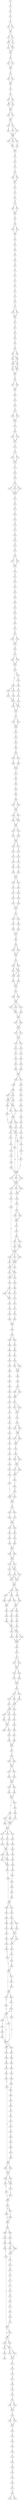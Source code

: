 strict digraph  {
	S0 -> S1 [ label = A ];
	S1 -> S2 [ label = T ];
	S2 -> S3 [ label = V ];
	S3 -> S4 [ label = L ];
	S4 -> S5 [ label = T ];
	S4 -> S6 [ label = S ];
	S5 -> S7 [ label = V ];
	S6 -> S7 [ label = V ];
	S7 -> S8 [ label = G ];
	S7 -> S9 [ label = A ];
	S8 -> S10 [ label = I ];
	S9 -> S10 [ label = I ];
	S9 -> S11 [ label = V ];
	S10 -> S12 [ label = F ];
	S10 -> S13 [ label = L ];
	S11 -> S13 [ label = L ];
	S12 -> S14 [ label = W ];
	S13 -> S14 [ label = W ];
	S14 -> S15 [ label = P ];
	S15 -> S16 [ label = L ];
	S15 -> S17 [ label = V ];
	S16 -> S18 [ label = L ];
	S17 -> S18 [ label = L ];
	S18 -> S19 [ label = S ];
	S19 -> S20 [ label = L ];
	S19 -> S21 [ label = V ];
	S20 -> S22 [ label = C ];
	S21 -> S22 [ label = C ];
	S22 -> S23 [ label = Y ];
	S23 -> S24 [ label = L ];
	S24 -> S25 [ label = I ];
	S24 -> S26 [ label = L ];
	S25 -> S27 [ label = A ];
	S26 -> S27 [ label = A ];
	S26 -> S28 [ label = V ];
	S27 -> S29 [ label = P ];
	S28 -> S29 [ label = P ];
	S29 -> S30 [ label = K ];
	S29 -> S31 [ label = R ];
	S30 -> S32 [ label = S ];
	S31 -> S32 [ label = S ];
	S32 -> S33 [ label = Q ];
	S32 -> S34 [ label = R ];
	S33 -> S35 [ label = F ];
	S34 -> S36 [ label = V ];
	S34 -> S37 [ label = M ];
	S35 -> S38 [ label = G ];
	S36 -> S38 [ label = G ];
	S37 -> S38 [ label = G ];
	S38 -> S39 [ label = R ];
	S38 -> S40 [ label = H ];
	S38 -> S41 [ label = Q ];
	S39 -> S42 [ label = I ];
	S40 -> S42 [ label = I ];
	S41 -> S43 [ label = L ];
	S42 -> S44 [ label = I ];
	S43 -> S44 [ label = I ];
	S44 -> S45 [ label = H ];
	S45 -> S46 [ label = T ];
	S46 -> S47 [ label = P ];
	S47 -> S48 [ label = F ];
	S48 -> S49 [ label = M ];
	S48 -> S50 [ label = V ];
	S49 -> S51 [ label = K ];
	S50 -> S51 [ label = K ];
	S51 -> S52 [ label = F ];
	S52 -> S53 [ label = I ];
	S53 -> S54 [ label = I ];
	S54 -> S55 [ label = H ];
	S55 -> S56 [ label = G ];
	S55 -> S57 [ label = S ];
	S56 -> S58 [ label = A ];
	S57 -> S58 [ label = A ];
	S58 -> S59 [ label = S ];
	S59 -> S60 [ label = Y ];
	S60 -> S61 [ label = F ];
	S60 -> S62 [ label = L ];
	S61 -> S63 [ label = T ];
	S62 -> S63 [ label = T ];
	S63 -> S64 [ label = F ];
	S64 -> S65 [ label = L ];
	S65 -> S66 [ label = L ];
	S66 -> S67 [ label = L ];
	S67 -> S68 [ label = L ];
	S68 -> S69 [ label = N ];
	S69 -> S70 [ label = L ];
	S70 -> S71 [ label = Y ];
	S71 -> S72 [ label = S ];
	S72 -> S73 [ label = L ];
	S73 -> S74 [ label = V ];
	S74 -> S75 [ label = Y ];
	S75 -> S76 [ label = N ];
	S76 -> S77 [ label = E ];
	S77 -> S78 [ label = D ];
	S77 -> S79 [ label = S ];
	S78 -> S80 [ label = K ];
	S79 -> S80 [ label = K ];
	S80 -> S81 [ label = K ];
	S81 -> S82 [ label = N ];
	S82 -> S83 [ label = T ];
	S83 -> S84 [ label = M ];
	S84 -> S85 [ label = G ];
	S85 -> S86 [ label = P ];
	S86 -> S87 [ label = A ];
	S86 -> S88 [ label = P ];
	S87 -> S89 [ label = L ];
	S87 -> S90 [ label = M ];
	S88 -> S89 [ label = L ];
	S89 -> S91 [ label = E ];
	S89 -> S92 [ label = G ];
	S90 -> S91 [ label = E ];
	S91 -> S93 [ label = R ];
	S91 -> S94 [ label = M ];
	S92 -> S94 [ label = M ];
	S93 -> S95 [ label = I ];
	S94 -> S95 [ label = I ];
	S95 -> S96 [ label = D ];
	S96 -> S97 [ label = Y ];
	S96 -> S98 [ label = C ];
	S97 -> S99 [ label = L ];
	S98 -> S99 [ label = L ];
	S99 -> S100 [ label = L ];
	S100 -> S101 [ label = I ];
	S101 -> S102 [ label = L ];
	S102 -> S103 [ label = W ];
	S103 -> S104 [ label = I ];
	S103 -> S105 [ label = L ];
	S104 -> S106 [ label = I ];
	S105 -> S106 [ label = I ];
	S106 -> S107 [ label = G ];
	S107 -> S108 [ label = M ];
	S108 -> S109 [ label = I ];
	S108 -> S110 [ label = V ];
	S109 -> S111 [ label = W ];
	S110 -> S111 [ label = W ];
	S111 -> S112 [ label = S ];
	S112 -> S113 [ label = D ];
	S113 -> S114 [ label = I ];
	S113 -> S115 [ label = V ];
	S114 -> S116 [ label = K ];
	S115 -> S116 [ label = K ];
	S116 -> S117 [ label = R ];
	S117 -> S118 [ label = L ];
	S118 -> S119 [ label = W ];
	S119 -> S120 [ label = Y ];
	S120 -> S121 [ label = E ];
	S120 -> S122 [ label = D ];
	S120 -> S123 [ label = Q ];
	S121 -> S124 [ label = G ];
	S122 -> S124 [ label = G ];
	S123 -> S124 [ label = G ];
	S124 -> S125 [ label = L ];
	S125 -> S126 [ label = E ];
	S126 -> S127 [ label = D ];
	S127 -> S128 [ label = F ];
	S128 -> S129 [ label = L ];
	S129 -> S130 [ label = E ];
	S130 -> S131 [ label = E ];
	S131 -> S132 [ label = S ];
	S132 -> S133 [ label = R ];
	S133 -> S134 [ label = N ];
	S134 -> S135 [ label = Q ];
	S135 -> S136 [ label = L ];
	S136 -> S137 [ label = S ];
	S136 -> S138 [ label = G ];
	S137 -> S139 [ label = F ];
	S138 -> S139 [ label = F ];
	S139 -> S140 [ label = V ];
	S140 -> S141 [ label = M ];
	S141 -> S142 [ label = N ];
	S142 -> S143 [ label = S ];
	S143 -> S144 [ label = L ];
	S144 -> S145 [ label = Y ];
	S145 -> S146 [ label = L ];
	S146 -> S147 [ label = A ];
	S147 -> S148 [ label = T ];
	S148 -> S149 [ label = F ];
	S149 -> S150 [ label = A ];
	S150 -> S151 [ label = L ];
	S151 -> S152 [ label = K ];
	S152 -> S153 [ label = V ];
	S152 -> S154 [ label = I ];
	S153 -> S155 [ label = V ];
	S154 -> S155 [ label = V ];
	S155 -> S156 [ label = A ];
	S156 -> S157 [ label = H ];
	S157 -> S158 [ label = N ];
	S157 -> S159 [ label = S ];
	S158 -> S160 [ label = K ];
	S159 -> S160 [ label = K ];
	S160 -> S161 [ label = F ];
	S161 -> S162 [ label = H ];
	S161 -> S163 [ label = K ];
	S162 -> S164 [ label = D ];
	S162 -> S165 [ label = A ];
	S163 -> S166 [ label = N ];
	S164 -> S167 [ label = F ];
	S165 -> S168 [ label = I ];
	S166 -> S169 [ label = V ];
	S167 -> S170 [ label = A ];
	S168 -> S170 [ label = A ];
	S169 -> S171 [ label = G ];
	S170 -> S172 [ label = D ];
	S170 -> S173 [ label = E ];
	S171 -> S174 [ label = D ];
	S172 -> S175 [ label = R ];
	S173 -> S175 [ label = R ];
	S174 -> S176 [ label = I ];
	S175 -> S177 [ label = K ];
	S176 -> S173 [ label = E ];
	S177 -> S178 [ label = D ];
	S177 -> S179 [ label = N ];
	S178 -> S180 [ label = W ];
	S179 -> S180 [ label = W ];
	S180 -> S181 [ label = D ];
	S181 -> S182 [ label = A ];
	S182 -> S183 [ label = F ];
	S183 -> S184 [ label = H ];
	S184 -> S185 [ label = P ];
	S185 -> S186 [ label = T ];
	S185 -> S187 [ label = I ];
	S186 -> S188 [ label = L ];
	S187 -> S189 [ label = V ];
	S188 -> S190 [ label = V ];
	S189 -> S190 [ label = V ];
	S190 -> S191 [ label = A ];
	S191 -> S192 [ label = E ];
	S192 -> S193 [ label = G ];
	S193 -> S194 [ label = L ];
	S194 -> S195 [ label = F ];
	S195 -> S196 [ label = A ];
	S196 -> S197 [ label = F ];
	S196 -> S198 [ label = L ];
	S197 -> S199 [ label = A ];
	S198 -> S199 [ label = A ];
	S199 -> S200 [ label = N ];
	S199 -> S201 [ label = Y ];
	S200 -> S202 [ label = V ];
	S200 -> S203 [ label = I ];
	S201 -> S203 [ label = I ];
	S202 -> S204 [ label = L ];
	S203 -> S204 [ label = L ];
	S204 -> S205 [ label = S ];
	S204 -> S206 [ label = F ];
	S205 -> S207 [ label = Y ];
	S206 -> S208 [ label = L ];
	S207 -> S209 [ label = L ];
	S208 -> S209 [ label = L ];
	S209 -> S210 [ label = R ];
	S209 -> S211 [ label = K ];
	S210 -> S212 [ label = L ];
	S211 -> S213 [ label = I ];
	S212 -> S214 [ label = F ];
	S213 -> S215 [ label = L ];
	S214 -> S216 [ label = F ];
	S215 -> S217 [ label = G ];
	S216 -> S218 [ label = M ];
	S217 -> S219 [ label = F ];
	S218 -> S220 [ label = Y ];
	S219 -> S221 [ label = E ];
	S220 -> S222 [ label = T ];
	S221 -> S222 [ label = T ];
	S222 -> S223 [ label = T ];
	S222 -> S224 [ label = N ];
	S223 -> S225 [ label = S ];
	S224 -> S226 [ label = N ];
	S225 -> S227 [ label = S ];
	S226 -> S228 [ label = Q ];
	S227 -> S229 [ label = I ];
	S228 -> S230 [ label = Y ];
	S229 -> S231 [ label = L ];
	S230 -> S232 [ label = F ];
	S231 -> S233 [ label = G ];
	S232 -> S233 [ label = G ];
	S233 -> S234 [ label = P ];
	S234 -> S235 [ label = L ];
	S234 -> S236 [ label = I ];
	S235 -> S237 [ label = Q ];
	S236 -> S238 [ label = L ];
	S237 -> S239 [ label = I ];
	S238 -> S240 [ label = V ];
	S239 -> S241 [ label = S ];
	S240 -> S241 [ label = S ];
	S241 -> S242 [ label = M ];
	S242 -> S243 [ label = G ];
	S243 -> S244 [ label = Q ];
	S243 -> S245 [ label = R ];
	S244 -> S246 [ label = M ];
	S245 -> S246 [ label = M ];
	S246 -> S247 [ label = L ];
	S247 -> S248 [ label = Q ];
	S247 -> S249 [ label = K ];
	S248 -> S250 [ label = D ];
	S248 -> S251 [ label = E ];
	S249 -> S250 [ label = D ];
	S250 -> S252 [ label = F ];
	S250 -> S253 [ label = I ];
	S251 -> S252 [ label = F ];
	S252 -> S254 [ label = G ];
	S253 -> S255 [ label = A ];
	S254 -> S256 [ label = K ];
	S255 -> S256 [ label = K ];
	S256 -> S257 [ label = F ];
	S257 -> S258 [ label = L ];
	S257 -> S259 [ label = T ];
	S258 -> S260 [ label = G ];
	S259 -> S260 [ label = G ];
	S260 -> S261 [ label = M ];
	S260 -> S262 [ label = L ];
	S260 -> S263 [ label = V ];
	S261 -> S264 [ label = F ];
	S262 -> S264 [ label = F ];
	S263 -> S265 [ label = L ];
	S264 -> S266 [ label = L ];
	S265 -> S266 [ label = L ];
	S266 -> S267 [ label = L ];
	S266 -> S268 [ label = W ];
	S267 -> S269 [ label = V ];
	S268 -> S269 [ label = V ];
	S269 -> S270 [ label = L ];
	S269 -> S271 [ label = I ];
	S270 -> S272 [ label = F ];
	S271 -> S272 [ label = F ];
	S272 -> S273 [ label = S ];
	S272 -> S274 [ label = A ];
	S273 -> S275 [ label = F ];
	S274 -> S276 [ label = Y ];
	S275 -> S277 [ label = T ];
	S276 -> S278 [ label = S ];
	S277 -> S279 [ label = I ];
	S278 -> S280 [ label = V ];
	S279 -> S281 [ label = G ];
	S280 -> S282 [ label = A ];
	S281 -> S283 [ label = L ];
	S282 -> S284 [ label = F ];
	S283 -> S285 [ label = T ];
	S284 -> S285 [ label = T ];
	S285 -> S286 [ label = Q ];
	S285 -> S287 [ label = K ];
	S286 -> S288 [ label = L ];
	S287 -> S289 [ label = I ];
	S288 -> S290 [ label = Y ];
	S289 -> S291 [ label = F ];
	S290 -> S292 [ label = D ];
	S290 -> S293 [ label = G ];
	S291 -> S294 [ label = S ];
	S292 -> S295 [ label = K ];
	S292 -> S296 [ label = Q ];
	S293 -> S295 [ label = K ];
	S294 -> S297 [ label = C ];
	S295 -> S298 [ label = G ];
	S295 -> S299 [ label = D ];
	S296 -> S298 [ label = G ];
	S297 -> S300 [ label = C ];
	S298 -> S301 [ label = Y ];
	S298 -> S302 [ label = F ];
	S299 -> S303 [ label = Q ];
	S300 -> S304 [ label = T ];
	S301 -> S305 [ label = T ];
	S302 -> S305 [ label = T ];
	S303 -> S306 [ label = K ];
	S304 -> S307 [ label = T ];
	S305 -> S308 [ label = P ];
	S305 -> S309 [ label = V ];
	S306 -> S310 [ label = E ];
	S306 -> S311 [ label = D ];
	S307 -> S312 [ label = M ];
	S308 -> S306 [ label = K ];
	S309 -> S313 [ label = N ];
	S310 -> S314 [ label = Q ];
	S310 -> S315 [ label = E ];
	S311 -> S316 [ label = P ];
	S312 -> S317 [ label = D ];
	S313 -> S310 [ label = E ];
	S314 -> S318 [ label = K ];
	S315 -> S318 [ label = K ];
	S316 -> S319 [ label = D ];
	S317 -> S320 [ label = G ];
	S318 -> S321 [ label = D ];
	S318 -> S322 [ label = N ];
	S318 -> S323 [ label = P ];
	S319 -> S324 [ label = K ];
	S320 -> S325 [ label = T ];
	S321 -> S326 [ label = C ];
	S322 -> S326 [ label = C ];
	S323 -> S326 [ label = C ];
	S324 -> S327 [ label = N ];
	S325 -> S328 [ label = L ];
	S326 -> S329 [ label = V ];
	S326 -> S330 [ label = E ];
	S326 -> S331 [ label = N ];
	S327 -> S332 [ label = P ];
	S328 -> S333 [ label = H ];
	S329 -> S334 [ label = G ];
	S330 -> S334 [ label = G ];
	S331 -> S335 [ label = V ];
	S332 -> S336 [ label = S ];
	S333 -> S337 [ label = R ];
	S334 -> S338 [ label = I ];
	S335 -> S339 [ label = T ];
	S336 -> S318 [ label = K ];
	S337 -> S318 [ label = K ];
	S338 -> S340 [ label = F ];
	S339 -> S341 [ label = C ];
	S340 -> S342 [ label = C ];
	S341 -> S343 [ label = F ];
	S342 -> S344 [ label = E ];
	S342 -> S345 [ label = Q ];
	S343 -> S346 [ label = H ];
	S343 -> S347 [ label = Y ];
	S343 -> S348 [ label = K ];
	S344 -> S349 [ label = Q ];
	S345 -> S349 [ label = Q ];
	S346 -> S350 [ label = S ];
	S346 -> S351 [ label = T ];
	S347 -> S350 [ label = S ];
	S348 -> S350 [ label = S ];
	S349 -> S352 [ label = Q ];
	S350 -> S353 [ label = F ];
	S350 -> S354 [ label = I ];
	S351 -> S353 [ label = F ];
	S352 -> S355 [ label = S ];
	S353 -> S356 [ label = I ];
	S353 -> S357 [ label = M ];
	S354 -> S356 [ label = I ];
	S355 -> S358 [ label = N ];
	S356 -> S359 [ label = G ];
	S356 -> S360 [ label = F ];
	S357 -> S359 [ label = G ];
	S358 -> S361 [ label = D ];
	S358 -> S362 [ label = R ];
	S359 -> S363 [ label = T ];
	S360 -> S364 [ label = S ];
	S361 -> S365 [ label = T ];
	S361 -> S366 [ label = A ];
	S362 -> S365 [ label = T ];
	S363 -> S367 [ label = C ];
	S364 -> S368 [ label = F ];
	S365 -> S343 [ label = F ];
	S366 -> S343 [ label = F ];
	S367 -> S369 [ label = F ];
	S367 -> S370 [ label = Y ];
	S368 -> S371 [ label = A ];
	S369 -> S372 [ label = A ];
	S370 -> S372 [ label = A ];
	S371 -> S373 [ label = T ];
	S372 -> S374 [ label = L ];
	S373 -> S375 [ label = F ];
	S374 -> S376 [ label = F ];
	S375 -> S377 [ label = T ];
	S376 -> S378 [ label = W ];
	S377 -> S379 [ label = D ];
	S378 -> S380 [ label = Y ];
	S379 -> S381 [ label = T ];
	S380 -> S382 [ label = I ];
	S381 -> S382 [ label = I ];
	S382 -> S383 [ label = F ];
	S383 -> S384 [ label = S ];
	S384 -> S385 [ label = L ];
	S384 -> S386 [ label = Q ];
	S385 -> S387 [ label = A ];
	S386 -> S388 [ label = E ];
	S387 -> S389 [ label = H ];
	S388 -> S390 [ label = V ];
	S389 -> S391 [ label = V ];
	S390 -> S392 [ label = N ];
	S391 -> S393 [ label = A ];
	S392 -> S394 [ label = I ];
	S393 -> S395 [ label = I ];
	S393 -> S396 [ label = L ];
	S394 -> S397 [ label = N ];
	S395 -> S398 [ label = F ];
	S396 -> S398 [ label = F ];
	S397 -> S399 [ label = S ];
	S398 -> S400 [ label = V ];
	S399 -> S401 [ label = L ];
	S400 -> S402 [ label = T ];
	S401 -> S403 [ label = I ];
	S402 -> S404 [ label = R ];
	S403 -> S405 [ label = V ];
	S404 -> S406 [ label = F ];
	S404 -> S407 [ label = I ];
	S405 -> S408 [ label = N ];
	S406 -> S409 [ label = S ];
	S407 -> S409 [ label = S ];
	S408 -> S410 [ label = L ];
	S409 -> S411 [ label = Y ];
	S410 -> S412 [ label = S ];
	S411 -> S413 [ label = G ];
	S411 -> S414 [ label = T ];
	S412 -> S415 [ label = P ];
	S413 -> S416 [ label = E ];
	S414 -> S416 [ label = E ];
	S415 -> S417 [ label = T ];
	S416 -> S418 [ label = E ];
	S417 -> S419 [ label = S ];
	S418 -> S420 [ label = L ];
	S419 -> S421 [ label = H ];
	S420 -> S422 [ label = Q ];
	S420 -> S423 [ label = R ];
	S421 -> S424 [ label = S ];
	S422 -> S425 [ label = S ];
	S423 -> S425 [ label = S ];
	S424 -> S426 [ label = F ];
	S425 -> S427 [ label = F ];
	S425 -> S428 [ label = V ];
	S426 -> S429 [ label = A ];
	S427 -> S430 [ label = V ];
	S428 -> S430 [ label = V ];
	S429 -> S431 [ label = K ];
	S430 -> S432 [ label = G ];
	S431 -> S433 [ label = Y ];
	S432 -> S434 [ label = A ];
	S433 -> S435 [ label = L ];
	S434 -> S436 [ label = V ];
	S434 -> S437 [ label = M ];
	S435 -> S438 [ label = L ];
	S436 -> S439 [ label = I ];
	S437 -> S439 [ label = I ];
	S438 -> S440 [ label = L ];
	S439 -> S441 [ label = V ];
	S439 -> S442 [ label = I ];
	S440 -> S443 [ label = S ];
	S441 -> S444 [ label = G ];
	S442 -> S444 [ label = G ];
	S443 -> S445 [ label = F ];
	S444 -> S446 [ label = T ];
	S445 -> S447 [ label = R ];
	S446 -> S448 [ label = Y ];
	S447 -> S449 [ label = V ];
	S448 -> S450 [ label = N ];
	S449 -> S451 [ label = V ];
	S450 -> S449 [ label = V ];
	S450 -> S452 [ label = I ];
	S451 -> S453 [ label = V ];
	S452 -> S451 [ label = V ];
	S453 -> S454 [ label = V ];
	S453 -> S455 [ label = I ];
	S454 -> S456 [ label = I ];
	S455 -> S457 [ label = L ];
	S456 -> S458 [ label = V ];
	S457 -> S458 [ label = V ];
	S458 -> S459 [ label = L ];
	S458 -> S460 [ label = M ];
	S459 -> S461 [ label = T ];
	S460 -> S462 [ label = W ];
	S461 -> S463 [ label = K ];
	S462 -> S464 [ label = N ];
	S463 -> S465 [ label = L ];
	S464 -> S466 [ label = M ];
	S465 -> S467 [ label = L ];
	S466 -> S467 [ label = L ];
	S467 -> S468 [ label = V ];
	S467 -> S469 [ label = I ];
	S468 -> S470 [ label = A ];
	S469 -> S470 [ label = A ];
	S470 -> S471 [ label = M ];
	S470 -> S472 [ label = I ];
	S471 -> S473 [ label = L ];
	S471 -> S474 [ label = M ];
	S472 -> S474 [ label = M ];
	S473 -> S475 [ label = H ];
	S474 -> S476 [ label = S ];
	S474 -> S477 [ label = T ];
	S475 -> S478 [ label = K ];
	S475 -> S479 [ label = N ];
	S476 -> S479 [ label = N ];
	S477 -> S478 [ label = K ];
	S478 -> S480 [ label = S ];
	S479 -> S480 [ label = S ];
	S480 -> S481 [ label = F ];
	S480 -> S482 [ label = Y ];
	S481 -> S483 [ label = Q ];
	S481 -> S484 [ label = R ];
	S482 -> S485 [ label = E ];
	S483 -> S486 [ label = L ];
	S483 -> S487 [ label = K ];
	S484 -> S488 [ label = Q ];
	S485 -> S489 [ label = R ];
	S486 -> S490 [ label = I ];
	S487 -> S491 [ label = T ];
	S488 -> S490 [ label = I ];
	S489 -> S491 [ label = T ];
	S490 -> S492 [ label = A ];
	S491 -> S493 [ label = H ];
	S491 -> S494 [ label = S ];
	S492 -> S495 [ label = N ];
	S493 -> S496 [ label = D ];
	S494 -> S497 [ label = E ];
	S495 -> S498 [ label = H ];
	S496 -> S499 [ label = D ];
	S497 -> S500 [ label = N ];
	S498 -> S501 [ label = E ];
	S499 -> S502 [ label = S ];
	S500 -> S501 [ label = E ];
	S501 -> S503 [ label = D ];
	S501 -> S504 [ label = E ];
	S502 -> S504 [ label = E ];
	S503 -> S505 [ label = K ];
	S504 -> S506 [ label = R ];
	S504 -> S507 [ label = L ];
	S505 -> S508 [ label = E ];
	S506 -> S508 [ label = E ];
	S507 -> S508 [ label = E ];
	S508 -> S509 [ label = W ];
	S509 -> S510 [ label = K ];
	S510 -> S511 [ label = F ];
	S511 -> S512 [ label = A ];
	S511 -> S513 [ label = H ];
	S512 -> S514 [ label = R ];
	S513 -> S514 [ label = R ];
	S514 -> S515 [ label = A ];
	S514 -> S516 [ label = T ];
	S515 -> S517 [ label = K ];
	S516 -> S518 [ label = Q ];
	S517 -> S519 [ label = L ];
	S518 -> S519 [ label = L ];
	S519 -> S520 [ label = W ];
	S520 -> S521 [ label = L ];
	S520 -> S522 [ label = I ];
	S521 -> S523 [ label = S ];
	S521 -> S524 [ label = K ];
	S522 -> S525 [ label = H ];
	S523 -> S526 [ label = Y ];
	S524 -> S527 [ label = F ];
	S525 -> S526 [ label = Y ];
	S526 -> S528 [ label = F ];
	S526 -> S529 [ label = I ];
	S527 -> S529 [ label = I ];
	S528 -> S530 [ label = D ];
	S529 -> S531 [ label = R ];
	S529 -> S532 [ label = H ];
	S530 -> S533 [ label = D ];
	S531 -> S534 [ label = N ];
	S532 -> S535 [ label = R ];
	S533 -> S536 [ label = K ];
	S534 -> S537 [ label = E ];
	S535 -> S537 [ label = E ];
	S536 -> S538 [ label = C ];
	S537 -> S539 [ label = I ];
	S537 -> S540 [ label = V ];
	S538 -> S541 [ label = T ];
	S539 -> S542 [ label = N ];
	S541 -> S544 [ label = L ];
	S542 -> S545 [ label = R ];
	S544 -> S546 [ label = P ];
	S545 -> S546 [ label = P ];
	S546 -> S547 [ label = P ];
	S547 -> S548 [ label = P ];
	S548 -> S549 [ label = F ];
	S548 -> S550 [ label = M ];
	S549 -> S551 [ label = N ];
	S550 -> S551 [ label = N ];
	S551 -> S552 [ label = I ];
	S551 -> S553 [ label = L ];
	S552 -> S554 [ label = I ];
	S553 -> S555 [ label = L ];
	S554 -> S556 [ label = P ];
	S555 -> S556 [ label = P ];
	S556 -> S557 [ label = S ];
	S556 -> S558 [ label = R ];
	S557 -> S559 [ label = P ];
	S558 -> S560 [ label = W ];
	S559 -> S561 [ label = K ];
	S560 -> S561 [ label = K ];
	S561 -> S562 [ label = T ];
	S561 -> S563 [ label = Q ];
	S562 -> S564 [ label = I ];
	S562 -> S565 [ label = V ];
	S563 -> S566 [ label = V ];
	S564 -> S567 [ label = C ];
	S564 -> S568 [ label = Y ];
	S565 -> S567 [ label = C ];
	S566 -> S569 [ label = K ];
	S567 -> S570 [ label = Y ];
	S568 -> S570 [ label = Y ];
	S569 -> S571 [ label = R ];
	S570 -> S572 [ label = M ];
	S570 -> S573 [ label = R ];
	S570 -> S574 [ label = L ];
	S571 -> S567 [ label = C ];
	S572 -> S575 [ label = I ];
	S573 -> S576 [ label = F ];
	S574 -> S577 [ label = L ];
	S575 -> S578 [ label = S ];
	S576 -> S579 [ label = I ];
	S577 -> S580 [ label = T ];
	S578 -> S581 [ label = S ];
	S579 -> S582 [ label = A ];
	S580 -> S581 [ label = S ];
	S581 -> S583 [ label = L ];
	S581 -> S584 [ label = M ];
	S582 -> S585 [ label = K ];
	S583 -> S586 [ label = S ];
	S583 -> S587 [ label = N ];
	S584 -> S586 [ label = S ];
	S585 -> S588 [ label = M ];
	S586 -> S589 [ label = K ];
	S587 -> S589 [ label = K ];
	S588 -> S590 [ label = F ];
	S589 -> S591 [ label = W ];
	S590 -> S592 [ label = R ];
	S591 -> S593 [ label = I ];
	S592 -> S594 [ label = S ];
	S593 -> S595 [ label = C ];
	S594 -> S596 [ label = V ];
	S595 -> S597 [ label = S ];
	S595 -> S598 [ label = R ];
	S596 -> S599 [ label = F ];
	S597 -> S600 [ label = H ];
	S598 -> S601 [ label = S ];
	S599 -> S602 [ label = S ];
	S600 -> S603 [ label = T ];
	S601 -> S604 [ label = T ];
	S602 -> S605 [ label = C ];
	S603 -> S606 [ label = S ];
	S603 -> S607 [ label = T ];
	S604 -> S608 [ label = D ];
	S605 -> S595 [ label = C ];
	S606 -> S609 [ label = K ];
	S607 -> S610 [ label = A ];
	S608 -> S611 [ label = D ];
	S609 -> S612 [ label = G ];
	S610 -> S612 [ label = G ];
	S611 -> S613 [ label = E ];
	S612 -> S614 [ label = R ];
	S612 -> S615 [ label = K ];
	S613 -> S616 [ label = I ];
	S614 -> S617 [ label = V ];
	S615 -> S617 [ label = V ];
	S616 -> S618 [ label = S ];
	S617 -> S619 [ label = K ];
	S618 -> S620 [ label = D ];
	S619 -> S621 [ label = R ];
	S620 -> S622 [ label = F ];
	S621 -> S623 [ label = Q ];
	S622 -> S624 [ label = S ];
	S623 -> S625 [ label = N ];
	S624 -> S626 [ label = L ];
	S624 -> S627 [ label = E ];
	S625 -> S624 [ label = S ];
	S626 -> S628 [ label = K ];
	S626 -> S629 [ label = R ];
	S627 -> S630 [ label = E ];
	S628 -> S631 [ label = E ];
	S629 -> S632 [ label = R ];
	S630 -> S633 [ label = A ];
	S631 -> S634 [ label = W ];
	S632 -> S635 [ label = R ];
	S633 -> S626 [ label = L ];
	S634 -> S635 [ label = R ];
	S634 -> S636 [ label = K ];
	S635 -> S637 [ label = T ];
	S635 -> S638 [ label = S ];
	S635 -> S639 [ label = N ];
	S636 -> S639 [ label = N ];
	S637 -> S640 [ label = L ];
	S638 -> S641 [ label = Q ];
	S639 -> S642 [ label = Q ];
	S639 -> S640 [ label = L ];
	S640 -> S643 [ label = K ];
	S641 -> S644 [ label = A ];
	S642 -> S645 [ label = R ];
	S643 -> S646 [ label = Q ];
	S644 -> S647 [ label = N ];
	S645 -> S648 [ label = R ];
	S646 -> S649 [ label = K ];
	S647 -> S639 [ label = N ];
	S648 -> S650 [ label = R ];
	S649 -> S651 [ label = R ];
	S650 -> S652 [ label = T ];
	S651 -> S653 [ label = D ];
	S652 -> S654 [ label = G ];
	S653 -> S655 [ label = E ];
	S654 -> S656 [ label = I ];
	S655 -> S657 [ label = N ];
	S656 -> S658 [ label = E ];
	S657 -> S659 [ label = Y ];
	S658 -> S660 [ label = Q ];
	S659 -> S661 [ label = Q ];
	S659 -> S662 [ label = S ];
	S660 -> S663 [ label = T ];
	S661 -> S664 [ label = K ];
	S662 -> S664 [ label = K ];
	S663 -> S665 [ label = I ];
	S664 -> S666 [ label = V ];
	S664 -> S667 [ label = I ];
	S665 -> S668 [ label = G ];
	S666 -> S669 [ label = M ];
	S666 -> S670 [ label = L ];
	S667 -> S669 [ label = M ];
	S668 -> S671 [ label = A ];
	S669 -> S672 [ label = C ];
	S670 -> S673 [ label = R ];
	S671 -> S674 [ label = G ];
	S672 -> S675 [ label = C ];
	S673 -> S676 [ label = L ];
	S674 -> S677 [ label = T ];
	S675 -> S676 [ label = L ];
	S676 -> S678 [ label = V ];
	S677 -> S679 [ label = F ];
	S678 -> S680 [ label = H ];
	S678 -> S681 [ label = V ];
	S679 -> S682 [ label = L ];
	S680 -> S683 [ label = R ];
	S681 -> S684 [ label = L ];
	S682 -> S685 [ label = E ];
	S683 -> S686 [ label = Y ];
	S684 -> S683 [ label = R ];
	S685 -> S687 [ label = G ];
	S686 -> S688 [ label = L ];
	S686 -> S689 [ label = V ];
	S687 -> S690 [ label = E ];
	S688 -> S691 [ label = T ];
	S689 -> S692 [ label = K ];
	S690 -> S693 [ label = T ];
	S691 -> S694 [ label = S ];
	S692 -> S695 [ label = K ];
	S693 -> S696 [ label = R ];
	S694 -> S697 [ label = M ];
	S694 -> S698 [ label = T ];
	S695 -> S699 [ label = K ];
	S696 -> S659 [ label = Y ];
	S697 -> S700 [ label = R ];
	S698 -> S700 [ label = R ];
	S699 -> S701 [ label = V ];
	S700 -> S702 [ label = Q ];
	S701 -> S703 [ label = L ];
	S702 -> S704 [ label = K ];
	S703 -> S705 [ label = N ];
	S703 -> S706 [ label = H ];
	S704 -> S707 [ label = M ];
	S705 -> S708 [ label = E ];
	S705 -> S709 [ label = D ];
	S706 -> S705 [ label = N ];
	S707 -> S710 [ label = Q ];
	S708 -> S711 [ label = L ];
	S708 -> S712 [ label = M ];
	S709 -> S711 [ label = L ];
	S710 -> S713 [ label = S ];
	S711 -> S714 [ label = R ];
	S711 -> S715 [ label = Q ];
	S712 -> S716 [ label = V ];
	S713 -> S717 [ label = T ];
	S714 -> S718 [ label = Q ];
	S715 -> S718 [ label = Q ];
	S716 -> S719 [ label = I ];
	S717 -> S720 [ label = D ];
	S718 -> S721 [ label = D ];
	S720 -> S722 [ label = Q ];
	S721 -> S723 [ label = L ];
	S722 -> S724 [ label = A ];
	S723 -> S725 [ label = S ];
	S724 -> S726 [ label = T ];
	S725 -> S727 [ label = K ];
	S726 -> S728 [ label = V ];
	S727 -> S729 [ label = F ];
	S728 -> S730 [ label = E ];
	S729 -> S731 [ label = R ];
	S730 -> S732 [ label = N ];
	S731 -> S733 [ label = N ];
	S732 -> S703 [ label = L ];
	S733 -> S734 [ label = E ];
	S734 -> S735 [ label = I ];
	S734 -> S736 [ label = M ];
	S735 -> S737 [ label = R ];
	S736 -> S737 [ label = R ];
	S737 -> S738 [ label = D ];
	S738 -> S739 [ label = L ];
	S738 -> S740 [ label = M ];
	S739 -> S741 [ label = L ];
	S740 -> S741 [ label = L ];
	S741 -> S742 [ label = G ];
	S742 -> S743 [ label = F ];
	S743 -> S744 [ label = R ];
	S744 -> S745 [ label = T ];
	S745 -> S746 [ label = S ];
	S746 -> S747 [ label = K ];
	S747 -> S748 [ label = Y ];
	S748 -> S749 [ label = A ];
	S749 -> S750 [ label = M ];
	S750 -> S751 [ label = F ];
	S751 -> S752 [ label = Y ];
	S752 -> S753 [ label = P ];
	S753 -> S754 [ label = R ];
	S754 -> S755 [ label = N ];
	S754 -> S756 [ label = S ];
}
